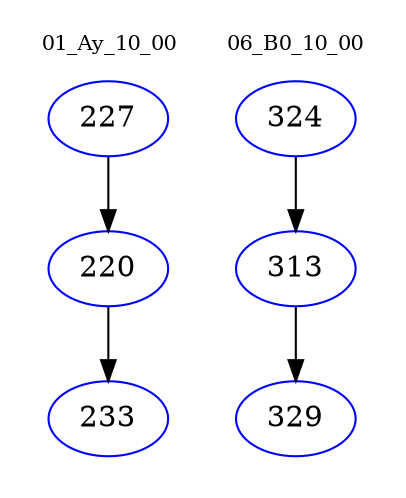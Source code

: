 digraph{
subgraph cluster_0 {
color = white
label = "01_Ay_10_00";
fontsize=10;
T0_227 [label="227", color="blue"]
T0_227 -> T0_220 [color="black"]
T0_220 [label="220", color="blue"]
T0_220 -> T0_233 [color="black"]
T0_233 [label="233", color="blue"]
}
subgraph cluster_1 {
color = white
label = "06_B0_10_00";
fontsize=10;
T1_324 [label="324", color="blue"]
T1_324 -> T1_313 [color="black"]
T1_313 [label="313", color="blue"]
T1_313 -> T1_329 [color="black"]
T1_329 [label="329", color="blue"]
}
}
